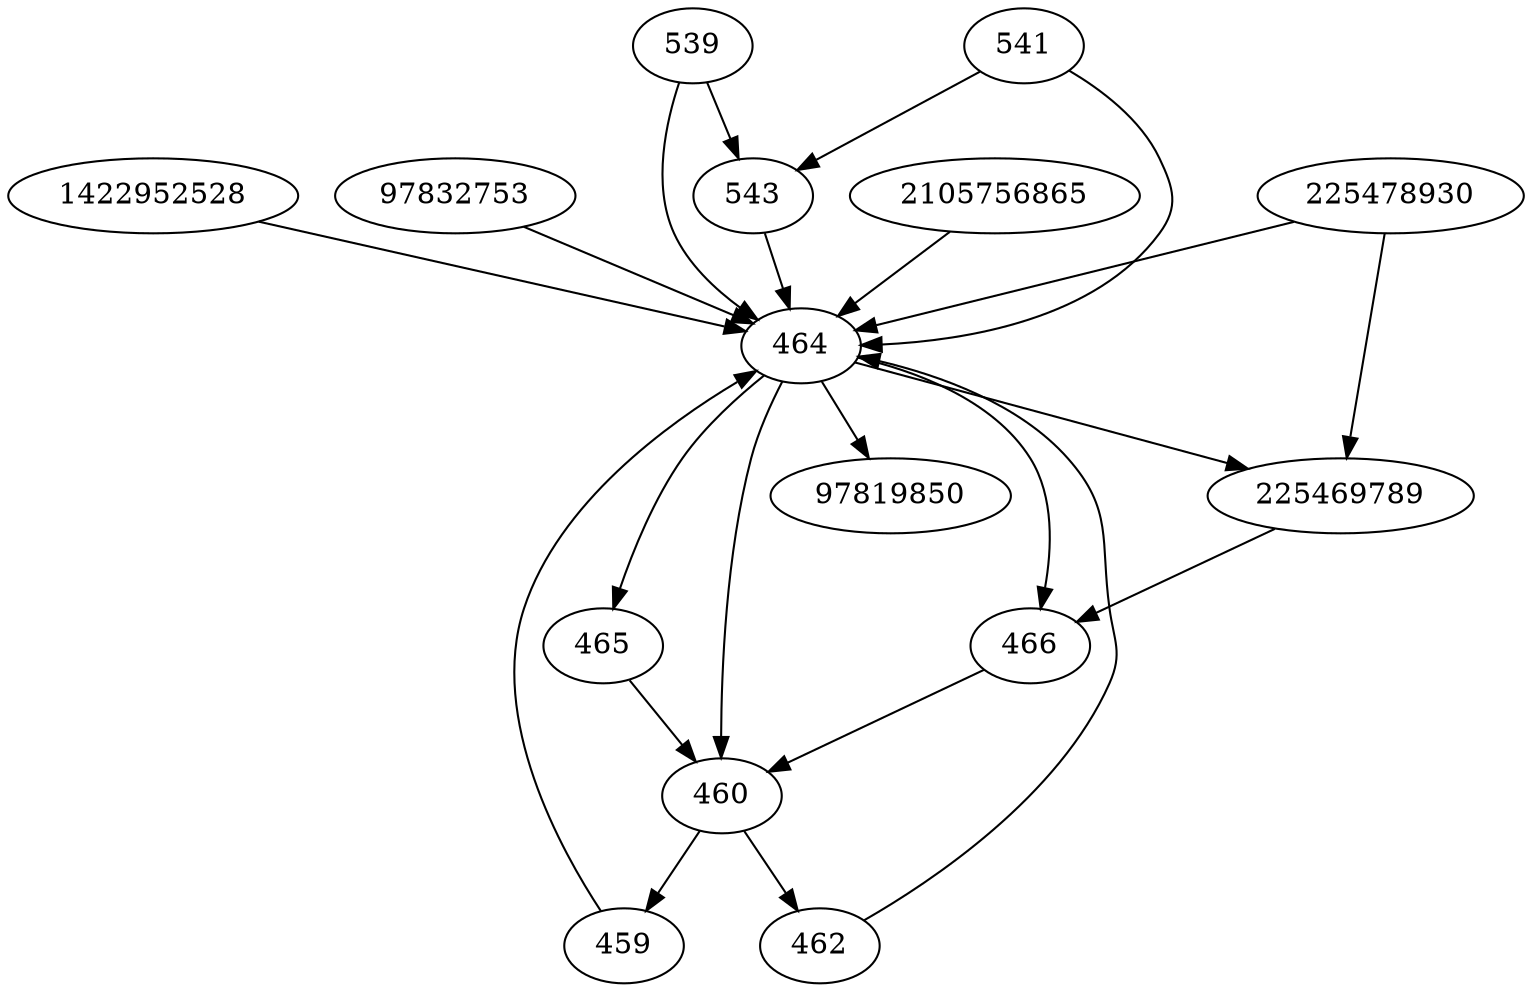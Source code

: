strict digraph  {
2105756865;
541;
97819850;
459;
460;
462;
1422952528;
97832753;
225478930;
465;
466;
464;
539;
225469789;
543;
2105756865 -> 464;
541 -> 464;
541 -> 543;
459 -> 464;
460 -> 462;
460 -> 459;
462 -> 464;
1422952528 -> 464;
97832753 -> 464;
225478930 -> 464;
225478930 -> 225469789;
465 -> 460;
466 -> 460;
464 -> 460;
464 -> 225469789;
464 -> 465;
464 -> 466;
464 -> 97819850;
539 -> 464;
539 -> 543;
225469789 -> 466;
543 -> 464;
}
